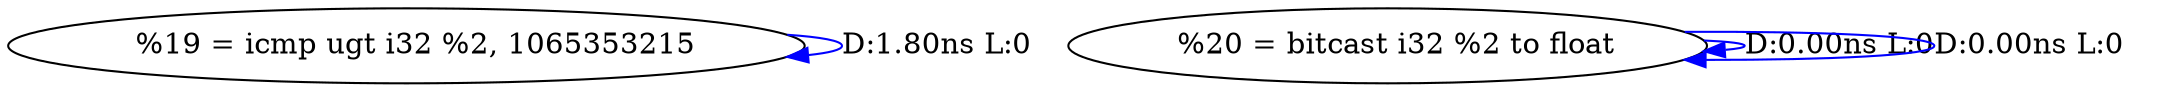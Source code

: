 digraph {
Node0x25cee20[label="  %19 = icmp ugt i32 %2, 1065353215"];
Node0x25cee20 -> Node0x25cee20[label="D:1.80ns L:0",color=blue];
Node0x25cef00[label="  %20 = bitcast i32 %2 to float"];
Node0x25cef00 -> Node0x25cef00[label="D:0.00ns L:0",color=blue];
Node0x25cef00 -> Node0x25cef00[label="D:0.00ns L:0",color=blue];
}
